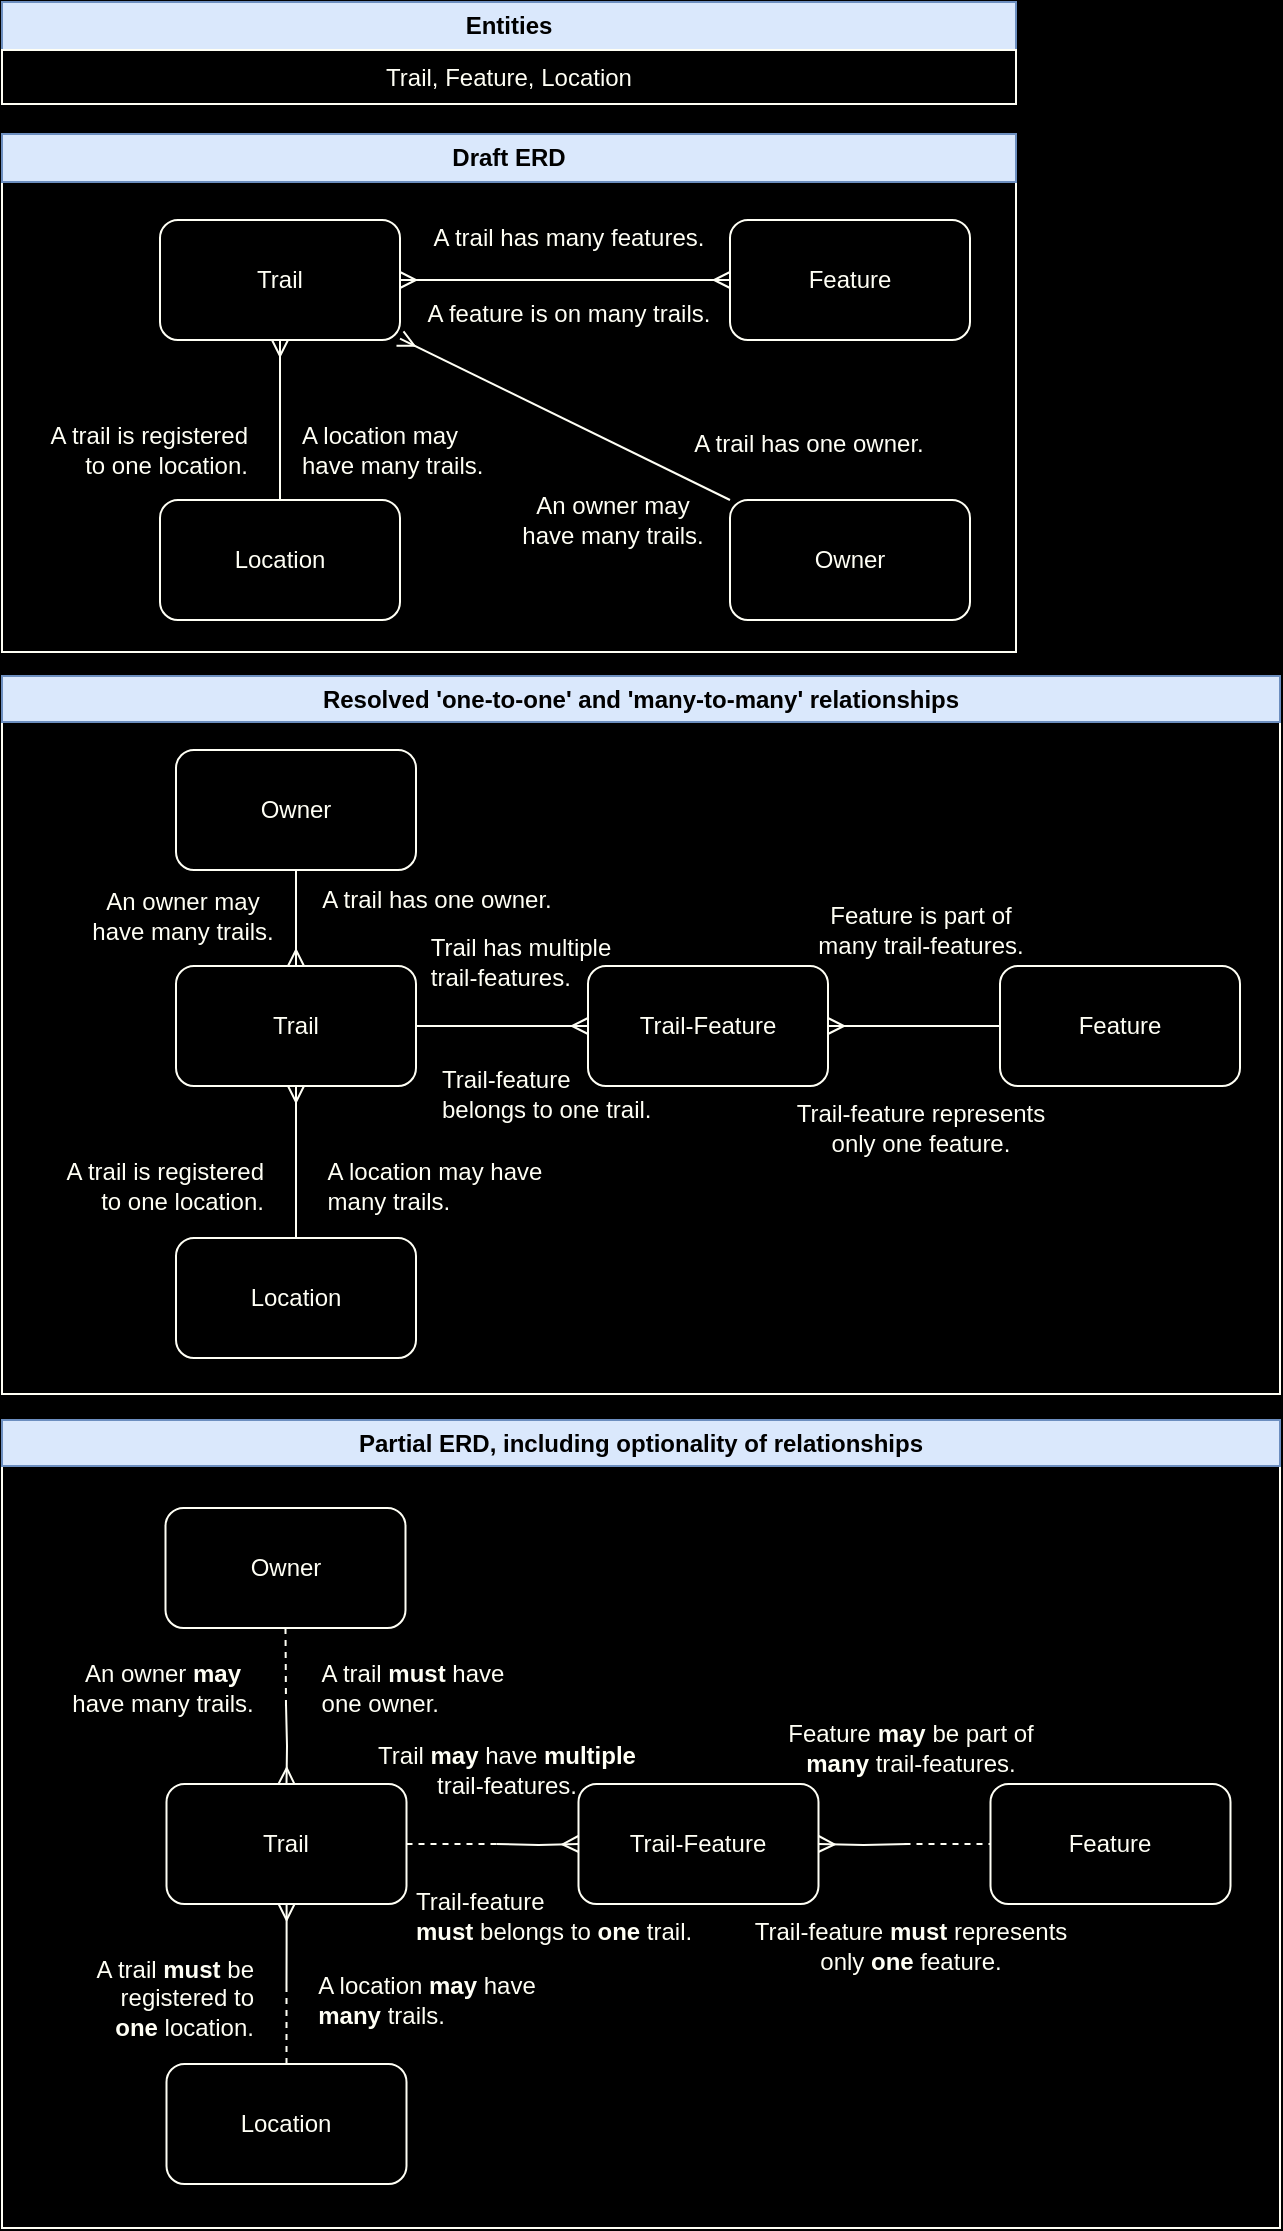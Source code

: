 <mxfile version="24.8.3">
  <diagram name="Page-1" id="eJ1suCUGfrgjvpVPt0L2">
    <mxGraphModel dx="1184" dy="668" grid="0" gridSize="10" guides="1" tooltips="1" connect="1" arrows="1" fold="1" page="1" pageScale="1" pageWidth="2336" pageHeight="1654" background="#000000" math="0" shadow="0">
      <root>
        <mxCell id="0" />
        <mxCell id="1" parent="0" />
        <mxCell id="AQzfYVfxDlzEViwBDPFZ-12" value="" style="rounded=0;whiteSpace=wrap;html=1;fillColor=none;strokeColor=#FFFFF5;" parent="1" vertex="1">
          <mxGeometry x="401" y="200" width="507" height="259" as="geometry" />
        </mxCell>
        <mxCell id="AQzfYVfxDlzEViwBDPFZ-25" value="" style="rounded=0;whiteSpace=wrap;html=1;fillColor=none;strokeColor=#FFFFF5;" parent="1" vertex="1">
          <mxGeometry x="401" y="471" width="639" height="359" as="geometry" />
        </mxCell>
        <mxCell id="AQzfYVfxDlzEViwBDPFZ-4" style="edgeStyle=orthogonalEdgeStyle;rounded=0;orthogonalLoop=1;jettySize=auto;html=1;entryX=0.5;entryY=0;entryDx=0;entryDy=0;startArrow=ERmany;startFill=0;endArrow=none;endFill=0;strokeColor=#FFFFF5;" parent="1" source="AQzfYVfxDlzEViwBDPFZ-1" target="AQzfYVfxDlzEViwBDPFZ-3" edge="1">
          <mxGeometry relative="1" as="geometry" />
        </mxCell>
        <mxCell id="AQzfYVfxDlzEViwBDPFZ-5" style="edgeStyle=orthogonalEdgeStyle;rounded=0;orthogonalLoop=1;jettySize=auto;html=1;entryX=0;entryY=0.5;entryDx=0;entryDy=0;endArrow=ERmany;endFill=0;startArrow=ERmany;startFill=0;strokeColor=#FFFFF5;" parent="1" source="AQzfYVfxDlzEViwBDPFZ-1" target="AQzfYVfxDlzEViwBDPFZ-2" edge="1">
          <mxGeometry relative="1" as="geometry" />
        </mxCell>
        <mxCell id="93dYQHgPQti2taukCdqZ-2" style="rounded=0;orthogonalLoop=1;jettySize=auto;html=1;entryX=0;entryY=0;entryDx=0;entryDy=0;strokeColor=#FFFFF5;endArrow=none;endFill=0;startArrow=ERmany;startFill=0;" edge="1" parent="1" source="AQzfYVfxDlzEViwBDPFZ-1" target="93dYQHgPQti2taukCdqZ-1">
          <mxGeometry relative="1" as="geometry" />
        </mxCell>
        <mxCell id="AQzfYVfxDlzEViwBDPFZ-1" value="Trail" style="rounded=1;whiteSpace=wrap;html=1;strokeColor=#FFFFF5;fillColor=#000000;fontColor=#FFFFF5;" parent="1" vertex="1">
          <mxGeometry x="480" y="243" width="120" height="60" as="geometry" />
        </mxCell>
        <mxCell id="AQzfYVfxDlzEViwBDPFZ-2" value="&lt;div&gt;Feature&lt;/div&gt;" style="rounded=1;whiteSpace=wrap;html=1;strokeColor=#FFFFF5;fillColor=#000000;fontColor=#FFFFF5;" parent="1" vertex="1">
          <mxGeometry x="765" y="243" width="120" height="60" as="geometry" />
        </mxCell>
        <mxCell id="AQzfYVfxDlzEViwBDPFZ-3" value="Location" style="rounded=1;whiteSpace=wrap;html=1;strokeColor=#FFFFF5;fillColor=#000000;fontColor=#FFFFF5;" parent="1" vertex="1">
          <mxGeometry x="480" y="383" width="120" height="60" as="geometry" />
        </mxCell>
        <mxCell id="AQzfYVfxDlzEViwBDPFZ-8" value="&lt;font color=&quot;#fffff5&quot;&gt;A trail has many features.&lt;/font&gt;" style="text;html=1;align=center;verticalAlign=middle;resizable=0;points=[];autosize=1;strokeColor=none;fillColor=none;" parent="1" vertex="1">
          <mxGeometry x="606" y="239" width="156" height="26" as="geometry" />
        </mxCell>
        <mxCell id="AQzfYVfxDlzEViwBDPFZ-9" value="&lt;font color=&quot;#fffff5&quot;&gt;A feature is on many trails.&lt;br&gt;&lt;/font&gt;" style="text;html=1;align=center;verticalAlign=middle;resizable=0;points=[];autosize=1;strokeColor=none;fillColor=none;" parent="1" vertex="1">
          <mxGeometry x="603" y="277" width="162" height="26" as="geometry" />
        </mxCell>
        <mxCell id="AQzfYVfxDlzEViwBDPFZ-10" value="&lt;font color=&quot;#fffff5&quot;&gt;A trail is registered&lt;br&gt;to one &lt;/font&gt;&lt;font color=&quot;#fffff5&quot;&gt;location.&lt;/font&gt;" style="text;html=1;align=right;verticalAlign=middle;resizable=0;points=[];autosize=1;strokeColor=none;fillColor=none;" parent="1" vertex="1">
          <mxGeometry x="405" y="337" width="120" height="41" as="geometry" />
        </mxCell>
        <mxCell id="AQzfYVfxDlzEViwBDPFZ-11" value="&lt;font color=&quot;#fffff5&quot;&gt;A location may&lt;br&gt;have &lt;/font&gt;&lt;font color=&quot;#fffff5&quot;&gt;many trails.&lt;/font&gt;" style="text;html=1;align=left;verticalAlign=middle;resizable=0;points=[];autosize=1;strokeColor=none;fillColor=none;" parent="1" vertex="1">
          <mxGeometry x="549" y="337" width="110" height="41" as="geometry" />
        </mxCell>
        <mxCell id="AQzfYVfxDlzEViwBDPFZ-13" value="&lt;b&gt;Draft ERD&lt;/b&gt;" style="rounded=0;whiteSpace=wrap;html=1;fillColor=#dae8fc;strokeColor=#6c8ebf;" parent="1" vertex="1">
          <mxGeometry x="401" y="200" width="507" height="24" as="geometry" />
        </mxCell>
        <mxCell id="AQzfYVfxDlzEViwBDPFZ-14" value="&lt;b&gt;Entities&lt;/b&gt;" style="rounded=0;whiteSpace=wrap;html=1;fillColor=#dae8fc;strokeColor=#6c8ebf;" parent="1" vertex="1">
          <mxGeometry x="401" y="134" width="507" height="24" as="geometry" />
        </mxCell>
        <mxCell id="AQzfYVfxDlzEViwBDPFZ-15" value="&lt;font color=&quot;#fffff5&quot;&gt;Trail, Feature, Location&lt;/font&gt;" style="rounded=0;whiteSpace=wrap;html=1;fillColor=none;strokeColor=#FFFFF5;" parent="1" vertex="1">
          <mxGeometry x="401" y="158" width="507" height="27" as="geometry" />
        </mxCell>
        <mxCell id="AQzfYVfxDlzEViwBDPFZ-16" style="edgeStyle=orthogonalEdgeStyle;rounded=0;orthogonalLoop=1;jettySize=auto;html=1;entryX=0.5;entryY=0;entryDx=0;entryDy=0;startArrow=ERmany;startFill=0;endArrow=none;endFill=0;strokeColor=#FFFFF5;" parent="1" source="AQzfYVfxDlzEViwBDPFZ-18" target="AQzfYVfxDlzEViwBDPFZ-20" edge="1">
          <mxGeometry relative="1" as="geometry" />
        </mxCell>
        <mxCell id="AQzfYVfxDlzEViwBDPFZ-28" style="edgeStyle=orthogonalEdgeStyle;rounded=0;orthogonalLoop=1;jettySize=auto;html=1;entryX=0;entryY=0.5;entryDx=0;entryDy=0;strokeColor=#FFFFF5;endArrow=ERmany;endFill=0;" parent="1" source="AQzfYVfxDlzEViwBDPFZ-18" target="AQzfYVfxDlzEViwBDPFZ-27" edge="1">
          <mxGeometry relative="1" as="geometry" />
        </mxCell>
        <mxCell id="AQzfYVfxDlzEViwBDPFZ-18" value="Trail" style="rounded=1;whiteSpace=wrap;html=1;strokeColor=#FFFFF5;fillColor=#000000;fontColor=#FFFFF5;" parent="1" vertex="1">
          <mxGeometry x="488" y="616" width="120" height="60" as="geometry" />
        </mxCell>
        <mxCell id="AQzfYVfxDlzEViwBDPFZ-29" style="edgeStyle=orthogonalEdgeStyle;rounded=0;orthogonalLoop=1;jettySize=auto;html=1;entryX=1;entryY=0.5;entryDx=0;entryDy=0;strokeColor=#FFFFF5;endArrow=ERmany;endFill=0;" parent="1" source="AQzfYVfxDlzEViwBDPFZ-19" target="AQzfYVfxDlzEViwBDPFZ-27" edge="1">
          <mxGeometry relative="1" as="geometry" />
        </mxCell>
        <mxCell id="AQzfYVfxDlzEViwBDPFZ-19" value="&lt;div&gt;Feature&lt;/div&gt;" style="rounded=1;whiteSpace=wrap;html=1;strokeColor=#FFFFF5;fillColor=#000000;fontColor=#FFFFF5;" parent="1" vertex="1">
          <mxGeometry x="900" y="616" width="120" height="60" as="geometry" />
        </mxCell>
        <mxCell id="AQzfYVfxDlzEViwBDPFZ-20" value="Location" style="rounded=1;whiteSpace=wrap;html=1;strokeColor=#FFFFF5;fillColor=#000000;fontColor=#FFFFF5;" parent="1" vertex="1">
          <mxGeometry x="488" y="752" width="120" height="60" as="geometry" />
        </mxCell>
        <mxCell id="AQzfYVfxDlzEViwBDPFZ-21" value="&lt;font color=&quot;#fffff5&quot;&gt;Trail has multiple&lt;br&gt;&lt;/font&gt;&lt;div align=&quot;left&quot;&gt;&lt;font color=&quot;#fffff5&quot;&gt;trail-features.&lt;/font&gt;&lt;br&gt;&lt;/div&gt;" style="text;html=1;align=center;verticalAlign=middle;resizable=0;points=[];autosize=1;strokeColor=none;fillColor=none;" parent="1" vertex="1">
          <mxGeometry x="603" y="593" width="113" height="41" as="geometry" />
        </mxCell>
        <mxCell id="AQzfYVfxDlzEViwBDPFZ-22" value="&lt;font color=&quot;#fffff5&quot;&gt;Feature is part of&lt;br&gt;many trail-features.&lt;/font&gt;" style="text;html=1;align=center;verticalAlign=middle;resizable=0;points=[];autosize=1;strokeColor=none;fillColor=none;" parent="1" vertex="1">
          <mxGeometry x="798" y="577" width="123" height="41" as="geometry" />
        </mxCell>
        <mxCell id="AQzfYVfxDlzEViwBDPFZ-23" value="&lt;font color=&quot;#fffff5&quot;&gt;A trail is registered&lt;br&gt;to one &lt;/font&gt;&lt;font color=&quot;#fffff5&quot;&gt;location.&lt;/font&gt;" style="text;html=1;align=right;verticalAlign=middle;resizable=0;points=[];autosize=1;strokeColor=none;fillColor=none;" parent="1" vertex="1">
          <mxGeometry x="413" y="705" width="120" height="41" as="geometry" />
        </mxCell>
        <mxCell id="AQzfYVfxDlzEViwBDPFZ-24" value="&lt;font color=&quot;#fffff5&quot;&gt;A location may have&lt;br&gt;&lt;/font&gt;&lt;div align=&quot;left&quot;&gt;&lt;font color=&quot;#fffff5&quot;&gt;many trails.&lt;/font&gt;&lt;br&gt;&lt;/div&gt;" style="text;html=1;align=center;verticalAlign=middle;resizable=0;points=[];autosize=1;strokeColor=none;fillColor=none;" parent="1" vertex="1">
          <mxGeometry x="554" y="705" width="126" height="41" as="geometry" />
        </mxCell>
        <mxCell id="AQzfYVfxDlzEViwBDPFZ-26" value="&lt;b&gt;Resolved &#39;one-to-one&#39; and &#39;many-to-many&#39; relationships&lt;br&gt;&lt;/b&gt;" style="rounded=0;whiteSpace=wrap;html=1;fillColor=#dae8fc;strokeColor=#6c8ebf;" parent="1" vertex="1">
          <mxGeometry x="401" y="471" width="639" height="23" as="geometry" />
        </mxCell>
        <mxCell id="AQzfYVfxDlzEViwBDPFZ-27" value="Trail-Feature" style="rounded=1;whiteSpace=wrap;html=1;strokeColor=#FFFFF5;fillColor=#000000;fontColor=#FFFFF5;" parent="1" vertex="1">
          <mxGeometry x="694" y="616" width="120" height="60" as="geometry" />
        </mxCell>
        <mxCell id="AQzfYVfxDlzEViwBDPFZ-30" value="&lt;div align=&quot;left&quot;&gt;&lt;font color=&quot;#fffff5&quot;&gt;Trail-feature&lt;/font&gt;&lt;br&gt;&lt;/div&gt;&lt;div align=&quot;left&quot;&gt;&lt;font color=&quot;#fffff5&quot;&gt;belongs to one trail.&lt;/font&gt;&lt;br&gt;&lt;/div&gt;" style="text;html=1;align=left;verticalAlign=middle;resizable=0;points=[];autosize=1;strokeColor=none;fillColor=none;" parent="1" vertex="1">
          <mxGeometry x="619" y="659" width="126" height="41" as="geometry" />
        </mxCell>
        <mxCell id="AQzfYVfxDlzEViwBDPFZ-31" value="&lt;font color=&quot;#fffff5&quot;&gt;Trail-feature represents&lt;br&gt;only one feature.&lt;/font&gt;" style="text;html=1;align=center;verticalAlign=middle;resizable=0;points=[];autosize=1;strokeColor=none;fillColor=none;" parent="1" vertex="1">
          <mxGeometry x="786" y="676" width="147" height="41" as="geometry" />
        </mxCell>
        <mxCell id="AQzfYVfxDlzEViwBDPFZ-32" value="" style="rounded=0;whiteSpace=wrap;html=1;fillColor=none;strokeColor=#FFFFF5;" parent="1" vertex="1">
          <mxGeometry x="401" y="843" width="639" height="404" as="geometry" />
        </mxCell>
        <mxCell id="AQzfYVfxDlzEViwBDPFZ-33" style="edgeStyle=orthogonalEdgeStyle;rounded=0;orthogonalLoop=1;jettySize=auto;html=1;startArrow=ERmany;startFill=0;endArrow=none;endFill=0;strokeColor=#FFFFF5;" parent="1" source="AQzfYVfxDlzEViwBDPFZ-35" edge="1">
          <mxGeometry relative="1" as="geometry">
            <mxPoint x="543.25" y="1126" as="targetPoint" />
          </mxGeometry>
        </mxCell>
        <mxCell id="AQzfYVfxDlzEViwBDPFZ-53" style="edgeStyle=orthogonalEdgeStyle;rounded=0;orthogonalLoop=1;jettySize=auto;html=1;entryX=0;entryY=0.5;entryDx=0;entryDy=0;endArrow=ERmany;endFill=0;strokeColor=#FFFFF5;" parent="1" target="AQzfYVfxDlzEViwBDPFZ-44" edge="1">
          <mxGeometry relative="1" as="geometry">
            <mxPoint x="648.25" y="1055" as="sourcePoint" />
          </mxGeometry>
        </mxCell>
        <mxCell id="AQzfYVfxDlzEViwBDPFZ-35" value="Trail" style="rounded=1;whiteSpace=wrap;html=1;strokeColor=#FFFFF5;fillColor=#000000;fontColor=#FFFFF5;" parent="1" vertex="1">
          <mxGeometry x="483.25" y="1025" width="120" height="60" as="geometry" />
        </mxCell>
        <mxCell id="AQzfYVfxDlzEViwBDPFZ-36" style="edgeStyle=orthogonalEdgeStyle;rounded=0;orthogonalLoop=1;jettySize=auto;html=1;entryX=1;entryY=0.5;entryDx=0;entryDy=0;strokeColor=#FFFFF5;endArrow=ERmany;endFill=0;" parent="1" target="AQzfYVfxDlzEViwBDPFZ-44" edge="1">
          <mxGeometry relative="1" as="geometry">
            <mxPoint x="854.25" y="1055" as="sourcePoint" />
          </mxGeometry>
        </mxCell>
        <mxCell id="AQzfYVfxDlzEViwBDPFZ-37" value="&lt;div&gt;Feature&lt;/div&gt;" style="rounded=1;whiteSpace=wrap;html=1;strokeColor=#FFFFF5;fillColor=#000000;fontColor=#FFFFF5;" parent="1" vertex="1">
          <mxGeometry x="895.25" y="1025" width="120" height="60" as="geometry" />
        </mxCell>
        <mxCell id="AQzfYVfxDlzEViwBDPFZ-38" value="Location" style="rounded=1;whiteSpace=wrap;html=1;strokeColor=#FFFFF5;fillColor=#000000;fontColor=#FFFFF5;" parent="1" vertex="1">
          <mxGeometry x="483.25" y="1165" width="120" height="60" as="geometry" />
        </mxCell>
        <mxCell id="AQzfYVfxDlzEViwBDPFZ-39" value="&lt;font color=&quot;#fffff5&quot;&gt;Trail &lt;b&gt;may &lt;/b&gt;have &lt;b&gt;multiple&lt;br&gt;&lt;/b&gt;&lt;/font&gt;&lt;div&gt;&lt;font color=&quot;#fffff5&quot;&gt;trail-features.&lt;/font&gt;&lt;br&gt;&lt;/div&gt;" style="text;html=1;align=center;verticalAlign=middle;resizable=0;points=[];autosize=1;strokeColor=none;fillColor=none;" parent="1" vertex="1">
          <mxGeometry x="580.25" y="997" width="146" height="41" as="geometry" />
        </mxCell>
        <mxCell id="AQzfYVfxDlzEViwBDPFZ-40" value="&lt;font color=&quot;#fffff5&quot;&gt;Feature &lt;b&gt;may &lt;/b&gt;be part of&lt;br&gt;&lt;b&gt;many &lt;/b&gt;trail-features.&lt;/font&gt;" style="text;html=1;align=center;verticalAlign=middle;resizable=0;points=[];autosize=1;strokeColor=none;fillColor=none;" parent="1" vertex="1">
          <mxGeometry x="784.25" y="986" width="141" height="41" as="geometry" />
        </mxCell>
        <mxCell id="AQzfYVfxDlzEViwBDPFZ-41" value="&lt;font color=&quot;#fffff5&quot;&gt;A trail &lt;b&gt;must &lt;/b&gt;be&lt;br&gt;registered to&lt;br&gt;&lt;b&gt;one &lt;/b&gt;&lt;/font&gt;&lt;font color=&quot;#fffff5&quot;&gt;location.&lt;/font&gt;" style="text;html=1;align=right;verticalAlign=middle;resizable=0;points=[];autosize=1;strokeColor=none;fillColor=none;" parent="1" vertex="1">
          <mxGeometry x="431.25" y="1104" width="97" height="55" as="geometry" />
        </mxCell>
        <mxCell id="AQzfYVfxDlzEViwBDPFZ-42" value="&lt;font color=&quot;#fffff5&quot;&gt;A location &lt;b&gt;may &lt;/b&gt;have&lt;br&gt;&lt;/font&gt;&lt;div align=&quot;left&quot;&gt;&lt;font color=&quot;#fffff5&quot;&gt;&lt;b&gt;many &lt;/b&gt;trails.&lt;/font&gt;&lt;br&gt;&lt;/div&gt;" style="text;html=1;align=center;verticalAlign=middle;resizable=0;points=[];autosize=1;strokeColor=none;fillColor=none;" parent="1" vertex="1">
          <mxGeometry x="549.25" y="1112" width="127" height="41" as="geometry" />
        </mxCell>
        <mxCell id="AQzfYVfxDlzEViwBDPFZ-43" value="&lt;b&gt;Partial ERD, including optionality of relationships&lt;br&gt;&lt;/b&gt;" style="rounded=0;whiteSpace=wrap;html=1;fillColor=#dae8fc;strokeColor=#6c8ebf;" parent="1" vertex="1">
          <mxGeometry x="401" y="843" width="639" height="23" as="geometry" />
        </mxCell>
        <mxCell id="AQzfYVfxDlzEViwBDPFZ-44" value="Trail-Feature" style="rounded=1;whiteSpace=wrap;html=1;strokeColor=#FFFFF5;fillColor=#000000;fontColor=#FFFFF5;" parent="1" vertex="1">
          <mxGeometry x="689.25" y="1025" width="120" height="60" as="geometry" />
        </mxCell>
        <mxCell id="AQzfYVfxDlzEViwBDPFZ-45" value="&lt;div align=&quot;left&quot;&gt;&lt;font color=&quot;#fffff5&quot;&gt;Trail-feature&lt;/font&gt;&lt;br&gt;&lt;/div&gt;&lt;div align=&quot;left&quot;&gt;&lt;font color=&quot;#fffff5&quot;&gt;&lt;b&gt;must &lt;/b&gt;belongs to &lt;b&gt;one &lt;/b&gt;trail.&lt;/font&gt;&lt;br&gt;&lt;/div&gt;" style="text;html=1;align=left;verticalAlign=middle;resizable=0;points=[];autosize=1;strokeColor=none;fillColor=none;" parent="1" vertex="1">
          <mxGeometry x="606.25" y="1070" width="158" height="41" as="geometry" />
        </mxCell>
        <mxCell id="AQzfYVfxDlzEViwBDPFZ-46" value="&lt;font color=&quot;#fffff5&quot;&gt;Trail-feature &lt;b&gt;must &lt;/b&gt;represents&lt;br&gt;only &lt;b&gt;one &lt;/b&gt;feature.&lt;/font&gt;" style="text;html=1;align=center;verticalAlign=middle;resizable=0;points=[];autosize=1;strokeColor=none;fillColor=none;" parent="1" vertex="1">
          <mxGeometry x="765.25" y="1085" width="179" height="41" as="geometry" />
        </mxCell>
        <mxCell id="AQzfYVfxDlzEViwBDPFZ-48" value="" style="endArrow=none;dashed=1;html=1;rounded=0;strokeColor=#FFFFF5;entryX=1;entryY=0.5;entryDx=0;entryDy=0;" parent="1" target="AQzfYVfxDlzEViwBDPFZ-35" edge="1">
          <mxGeometry width="50" height="50" relative="1" as="geometry">
            <mxPoint x="648.25" y="1055" as="sourcePoint" />
            <mxPoint x="709.25" y="1043" as="targetPoint" />
          </mxGeometry>
        </mxCell>
        <mxCell id="AQzfYVfxDlzEViwBDPFZ-50" value="" style="endArrow=none;dashed=1;html=1;rounded=0;strokeColor=#FFFFF5;entryX=0;entryY=0.5;entryDx=0;entryDy=0;" parent="1" target="AQzfYVfxDlzEViwBDPFZ-37" edge="1">
          <mxGeometry width="50" height="50" relative="1" as="geometry">
            <mxPoint x="852.25" y="1055" as="sourcePoint" />
            <mxPoint x="729.25" y="989" as="targetPoint" />
          </mxGeometry>
        </mxCell>
        <mxCell id="AQzfYVfxDlzEViwBDPFZ-51" value="" style="endArrow=none;dashed=1;html=1;rounded=0;strokeColor=#FFFFF5;exitX=0.5;exitY=0;exitDx=0;exitDy=0;" parent="1" source="AQzfYVfxDlzEViwBDPFZ-38" edge="1">
          <mxGeometry width="50" height="50" relative="1" as="geometry">
            <mxPoint x="598.25" y="1125" as="sourcePoint" />
            <mxPoint x="543.25" y="1126" as="targetPoint" />
          </mxGeometry>
        </mxCell>
        <mxCell id="93dYQHgPQti2taukCdqZ-1" value="Owner" style="rounded=1;whiteSpace=wrap;html=1;strokeColor=#FFFFF5;fillColor=#000000;fontColor=#FFFFF5;" vertex="1" parent="1">
          <mxGeometry x="765" y="383" width="120" height="60" as="geometry" />
        </mxCell>
        <mxCell id="93dYQHgPQti2taukCdqZ-3" value="&lt;font color=&quot;#fffff5&quot;&gt;A trail has one owner.&lt;br&gt;&lt;/font&gt;" style="text;html=1;align=center;verticalAlign=middle;resizable=0;points=[];autosize=1;strokeColor=none;fillColor=none;" vertex="1" parent="1">
          <mxGeometry x="735" y="342" width="138" height="26" as="geometry" />
        </mxCell>
        <mxCell id="93dYQHgPQti2taukCdqZ-4" value="&lt;font color=&quot;#fffff5&quot;&gt;An owner may&lt;br&gt;&lt;/font&gt;&lt;div align=&quot;right&quot;&gt;&lt;font color=&quot;#fffff5&quot;&gt;have many trails.&lt;/font&gt;&lt;br&gt;&lt;/div&gt;" style="text;html=1;align=center;verticalAlign=middle;resizable=0;points=[];autosize=1;strokeColor=none;fillColor=none;" vertex="1" parent="1">
          <mxGeometry x="651" y="372" width="110" height="41" as="geometry" />
        </mxCell>
        <mxCell id="93dYQHgPQti2taukCdqZ-6" style="edgeStyle=orthogonalEdgeStyle;rounded=0;orthogonalLoop=1;jettySize=auto;html=1;entryX=0.5;entryY=0;entryDx=0;entryDy=0;strokeColor=#FFFFF5;endArrow=ERmany;endFill=0;" edge="1" parent="1" source="93dYQHgPQti2taukCdqZ-5" target="AQzfYVfxDlzEViwBDPFZ-18">
          <mxGeometry relative="1" as="geometry" />
        </mxCell>
        <mxCell id="93dYQHgPQti2taukCdqZ-5" value="Owner" style="rounded=1;whiteSpace=wrap;html=1;strokeColor=#FFFFF5;fillColor=#000000;fontColor=#FFFFF5;" vertex="1" parent="1">
          <mxGeometry x="488" y="508" width="120" height="60" as="geometry" />
        </mxCell>
        <mxCell id="93dYQHgPQti2taukCdqZ-7" value="&lt;font color=&quot;#fffff5&quot;&gt;An owner may&lt;br&gt;&lt;/font&gt;&lt;div align=&quot;right&quot;&gt;&lt;font color=&quot;#fffff5&quot;&gt;have many trails.&lt;/font&gt;&lt;br&gt;&lt;/div&gt;" style="text;html=1;align=center;verticalAlign=middle;resizable=0;points=[];autosize=1;strokeColor=none;fillColor=none;" vertex="1" parent="1">
          <mxGeometry x="436" y="570" width="110" height="41" as="geometry" />
        </mxCell>
        <mxCell id="93dYQHgPQti2taukCdqZ-8" value="&lt;font color=&quot;#fffff5&quot;&gt;A trail has one owner.&lt;br&gt;&lt;/font&gt;" style="text;html=1;align=center;verticalAlign=middle;resizable=0;points=[];autosize=1;strokeColor=none;fillColor=none;" vertex="1" parent="1">
          <mxGeometry x="549" y="570" width="138" height="26" as="geometry" />
        </mxCell>
        <mxCell id="93dYQHgPQti2taukCdqZ-10" style="edgeStyle=orthogonalEdgeStyle;rounded=0;orthogonalLoop=1;jettySize=auto;html=1;entryX=0.5;entryY=0;entryDx=0;entryDy=0;strokeColor=#FFFFF5;endArrow=ERmany;endFill=0;" edge="1" parent="1" target="AQzfYVfxDlzEViwBDPFZ-35">
          <mxGeometry relative="1" as="geometry">
            <mxPoint x="543" y="985" as="sourcePoint" />
          </mxGeometry>
        </mxCell>
        <mxCell id="93dYQHgPQti2taukCdqZ-9" value="Owner" style="rounded=1;whiteSpace=wrap;html=1;strokeColor=#FFFFF5;fillColor=#000000;fontColor=#FFFFF5;" vertex="1" parent="1">
          <mxGeometry x="482.75" y="887" width="120" height="60" as="geometry" />
        </mxCell>
        <mxCell id="93dYQHgPQti2taukCdqZ-11" value="&lt;font color=&quot;#fffff5&quot;&gt;An owner &lt;b&gt;may&lt;br&gt;&lt;/b&gt;&lt;/font&gt;&lt;div align=&quot;right&quot;&gt;&lt;font color=&quot;#fffff5&quot;&gt;have many trails.&lt;/font&gt;&lt;br&gt;&lt;/div&gt;" style="text;html=1;align=center;verticalAlign=middle;resizable=0;points=[];autosize=1;strokeColor=none;fillColor=none;" vertex="1" parent="1">
          <mxGeometry x="425.75" y="956" width="110" height="41" as="geometry" />
        </mxCell>
        <mxCell id="93dYQHgPQti2taukCdqZ-12" value="&lt;font color=&quot;#fffff5&quot;&gt;A trail &lt;b&gt;must &lt;/b&gt;have&lt;br&gt;&lt;/font&gt;&lt;div align=&quot;left&quot;&gt;&lt;font color=&quot;#fffff5&quot;&gt;one owner.&lt;/font&gt;&lt;br&gt;&lt;/div&gt;" style="text;html=1;align=center;verticalAlign=middle;resizable=0;points=[];autosize=1;strokeColor=none;fillColor=none;" vertex="1" parent="1">
          <mxGeometry x="548.75" y="956" width="115" height="41" as="geometry" />
        </mxCell>
        <mxCell id="93dYQHgPQti2taukCdqZ-13" value="" style="endArrow=none;dashed=1;html=1;rounded=0;strokeColor=#FFFFF5;exitX=0.5;exitY=1;exitDx=0;exitDy=0;" edge="1" parent="1" source="93dYQHgPQti2taukCdqZ-9">
          <mxGeometry width="50" height="50" relative="1" as="geometry">
            <mxPoint x="587.25" y="986" as="sourcePoint" />
            <mxPoint x="543" y="986" as="targetPoint" />
          </mxGeometry>
        </mxCell>
      </root>
    </mxGraphModel>
  </diagram>
</mxfile>
